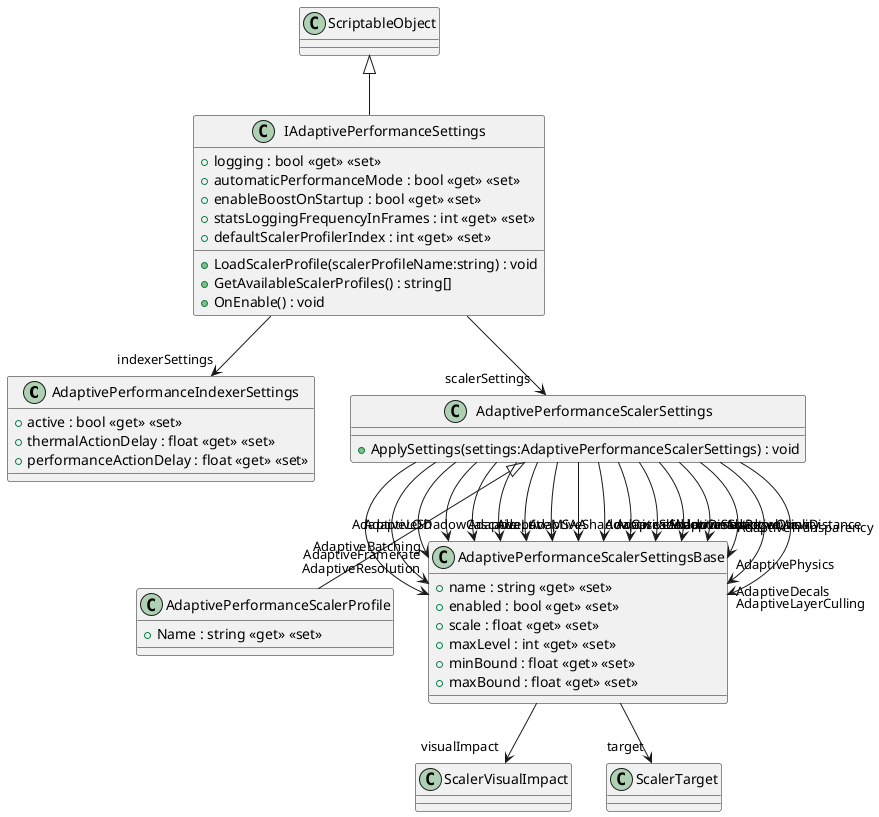 @startuml
class AdaptivePerformanceIndexerSettings {
    + active : bool <<get>> <<set>>
    + thermalActionDelay : float <<get>> <<set>>
    + performanceActionDelay : float <<get>> <<set>>
}
class AdaptivePerformanceScalerProfile {
    + Name : string <<get>> <<set>>
}
class AdaptivePerformanceScalerSettings {
    + ApplySettings(settings:AdaptivePerformanceScalerSettings) : void
}
class AdaptivePerformanceScalerSettingsBase {
    + name : string <<get>> <<set>>
    + enabled : bool <<get>> <<set>>
    + scale : float <<get>> <<set>>
    + maxLevel : int <<get>> <<set>>
    + minBound : float <<get>> <<set>>
    + maxBound : float <<get>> <<set>>
}
class IAdaptivePerformanceSettings {
    + logging : bool <<get>> <<set>>
    + automaticPerformanceMode : bool <<get>> <<set>>
    + enableBoostOnStartup : bool <<get>> <<set>>
    + statsLoggingFrequencyInFrames : int <<get>> <<set>>
    + LoadScalerProfile(scalerProfileName:string) : void
    + GetAvailableScalerProfiles() : string[]
    + defaultScalerProfilerIndex : int <<get>> <<set>>
    + OnEnable() : void
}
AdaptivePerformanceScalerSettings <|-- AdaptivePerformanceScalerProfile
AdaptivePerformanceScalerSettings --> "AdaptiveFramerate" AdaptivePerformanceScalerSettingsBase
AdaptivePerformanceScalerSettings --> "AdaptiveResolution" AdaptivePerformanceScalerSettingsBase
AdaptivePerformanceScalerSettings --> "AdaptiveBatching" AdaptivePerformanceScalerSettingsBase
AdaptivePerformanceScalerSettings --> "AdaptiveLOD" AdaptivePerformanceScalerSettingsBase
AdaptivePerformanceScalerSettings --> "AdaptiveLut" AdaptivePerformanceScalerSettingsBase
AdaptivePerformanceScalerSettings --> "AdaptiveMSAA" AdaptivePerformanceScalerSettingsBase
AdaptivePerformanceScalerSettings --> "AdaptiveShadowCascades" AdaptivePerformanceScalerSettingsBase
AdaptivePerformanceScalerSettings --> "AdaptiveShadowCascade" AdaptivePerformanceScalerSettingsBase
AdaptivePerformanceScalerSettings --> "AdaptiveShadowDistance" AdaptivePerformanceScalerSettingsBase
AdaptivePerformanceScalerSettings --> "AdaptiveShadowmapResolution" AdaptivePerformanceScalerSettingsBase
AdaptivePerformanceScalerSettings --> "AdaptiveShadowQuality" AdaptivePerformanceScalerSettingsBase
AdaptivePerformanceScalerSettings --> "AdaptiveSorting" AdaptivePerformanceScalerSettingsBase
AdaptivePerformanceScalerSettings --> "AdaptiveTransparency" AdaptivePerformanceScalerSettingsBase
AdaptivePerformanceScalerSettings --> "AdaptiveViewDistance" AdaptivePerformanceScalerSettingsBase
AdaptivePerformanceScalerSettings --> "AdaptivePhysics" AdaptivePerformanceScalerSettingsBase
AdaptivePerformanceScalerSettings --> "AdaptiveDecals" AdaptivePerformanceScalerSettingsBase
AdaptivePerformanceScalerSettings --> "AdaptiveLayerCulling" AdaptivePerformanceScalerSettingsBase
AdaptivePerformanceScalerSettingsBase --> "visualImpact" ScalerVisualImpact
AdaptivePerformanceScalerSettingsBase --> "target" ScalerTarget
ScriptableObject <|-- IAdaptivePerformanceSettings
IAdaptivePerformanceSettings --> "indexerSettings" AdaptivePerformanceIndexerSettings
IAdaptivePerformanceSettings --> "scalerSettings" AdaptivePerformanceScalerSettings
@enduml
